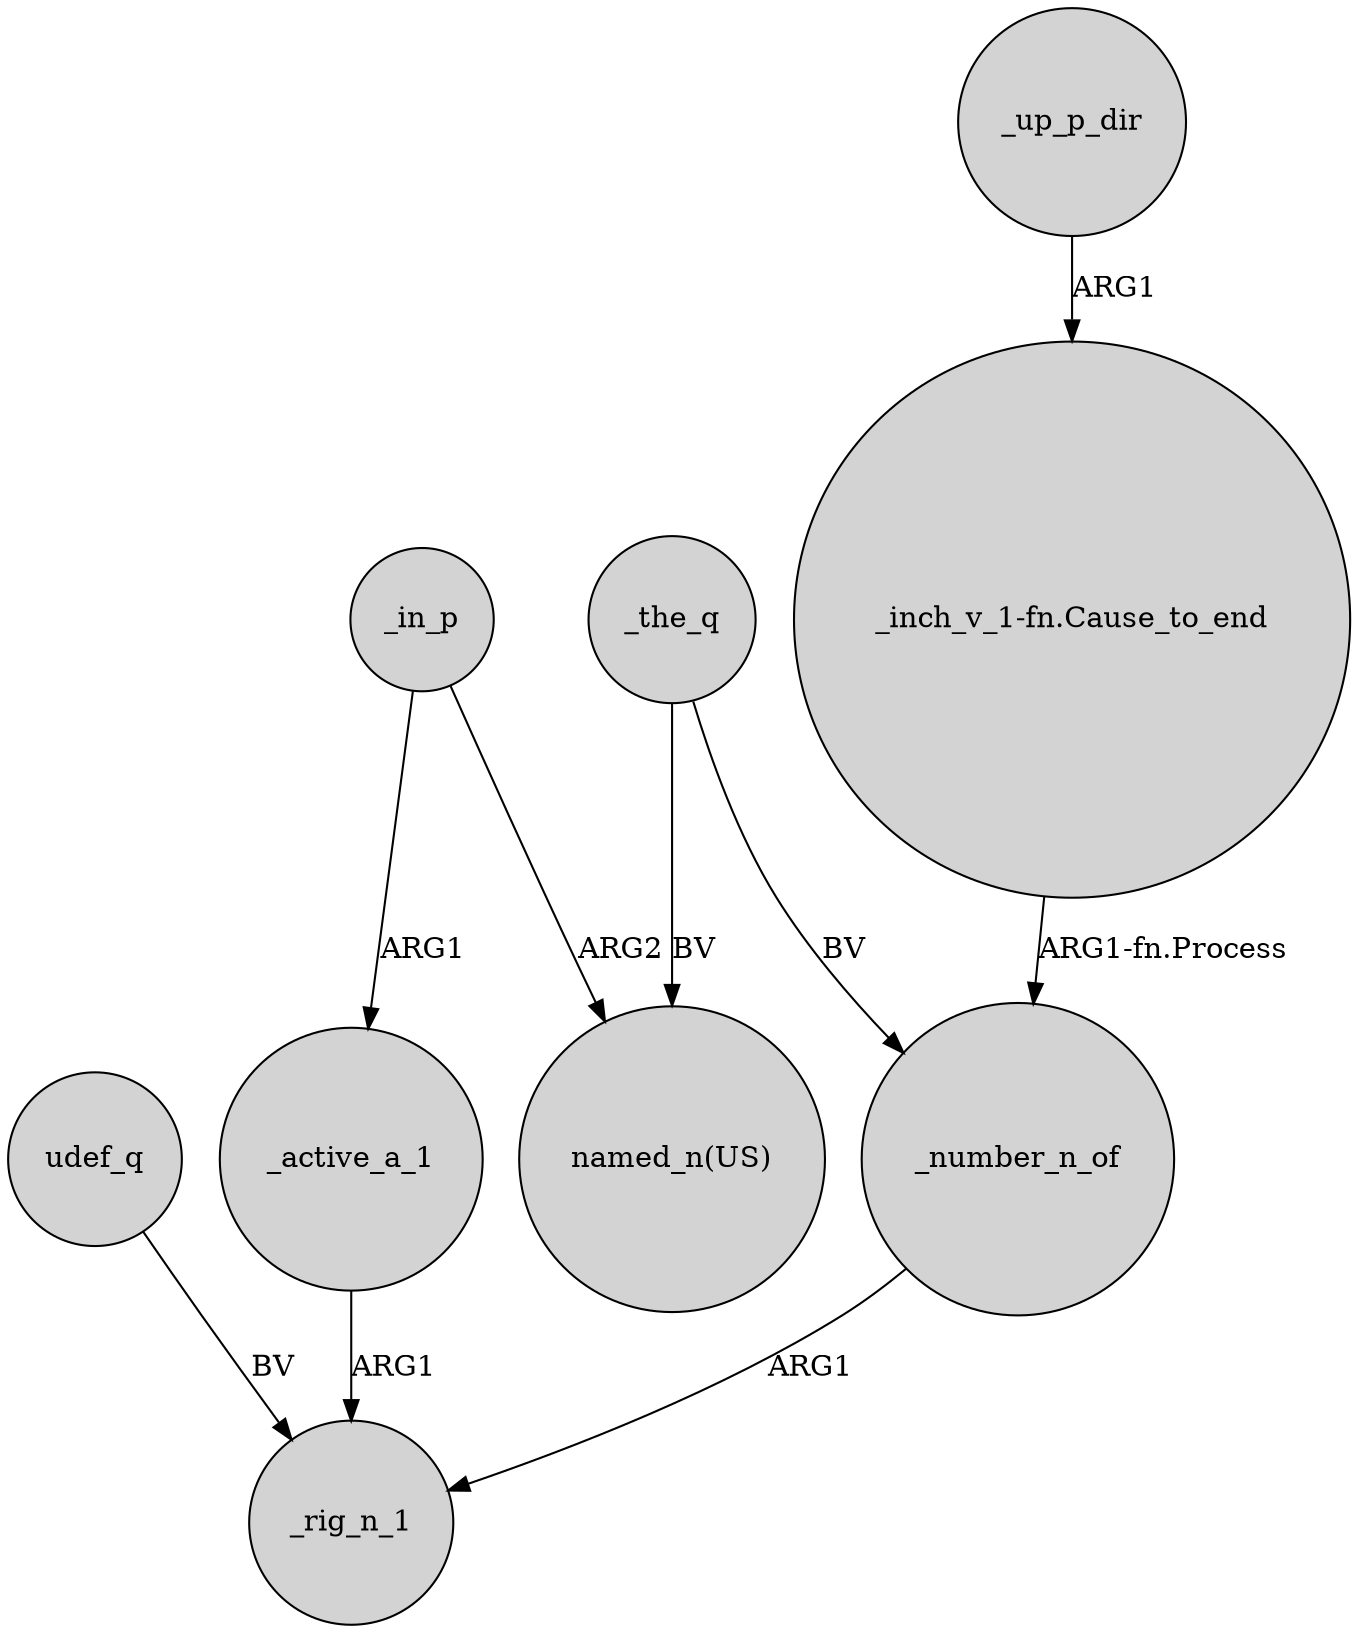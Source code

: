 digraph {
	node [shape=circle style=filled]
	udef_q -> _rig_n_1 [label=BV]
	_active_a_1 -> _rig_n_1 [label=ARG1]
	_in_p -> _active_a_1 [label=ARG1]
	_up_p_dir -> "_inch_v_1-fn.Cause_to_end" [label=ARG1]
	_number_n_of -> _rig_n_1 [label=ARG1]
	_the_q -> _number_n_of [label=BV]
	_in_p -> "named_n(US)" [label=ARG2]
	"_inch_v_1-fn.Cause_to_end" -> _number_n_of [label="ARG1-fn.Process"]
	_the_q -> "named_n(US)" [label=BV]
}
